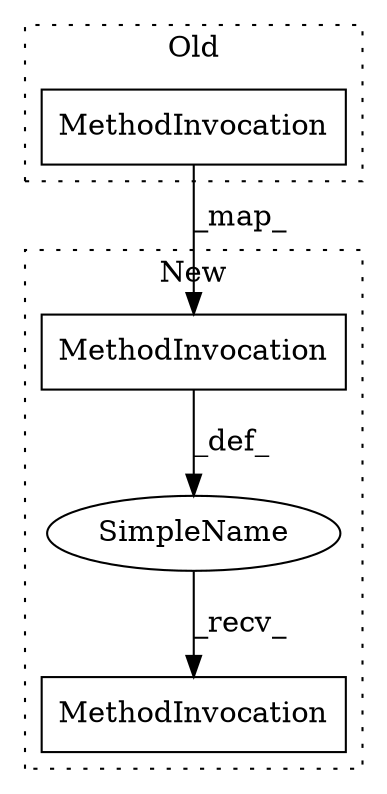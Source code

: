 digraph G {
subgraph cluster0 {
1 [label="MethodInvocation" a="32" s="3786,3840" l="6,1" shape="box"];
label = "Old";
style="dotted";
}
subgraph cluster1 {
2 [label="MethodInvocation" a="32" s="3875,3907" l="7,1" shape="box"];
3 [label="MethodInvocation" a="32" s="3909,3936" l="5,1" shape="box"];
4 [label="SimpleName" a="42" s="" l="" shape="ellipse"];
label = "New";
style="dotted";
}
1 -> 2 [label="_map_"];
2 -> 4 [label="_def_"];
4 -> 3 [label="_recv_"];
}